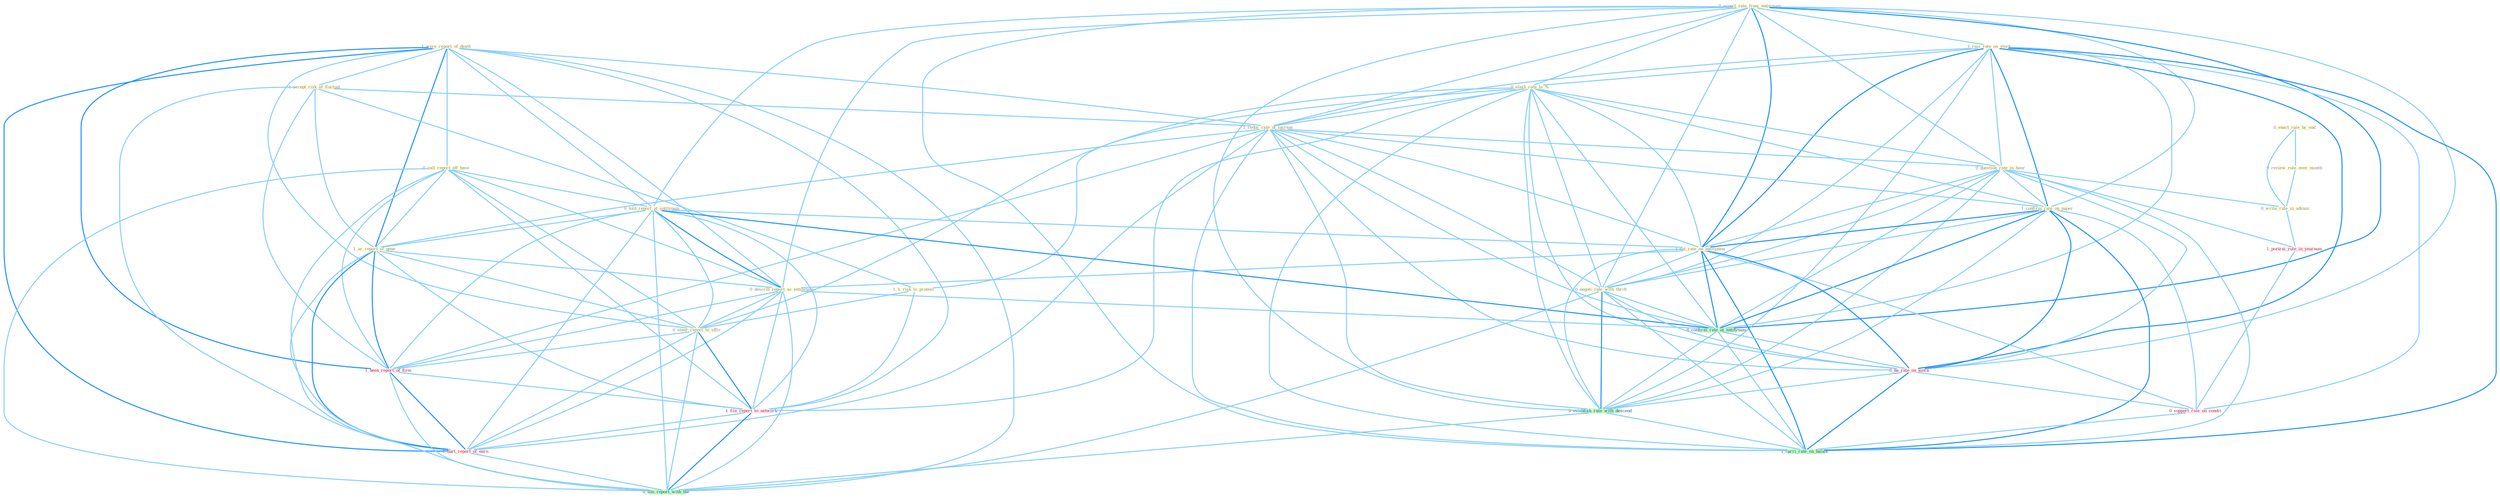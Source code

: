 Graph G{ 
    node
    [shape=polygon,style=filled,width=.5,height=.06,color="#BDFCC9",fixedsize=true,fontsize=4,
    fontcolor="#2f4f4f"];
    {node
    [color="#ffffe0", fontcolor="#8b7d6b"] "1_were_report_of_death " "1_accept_risk_of_fluctuat " "0_expect_rate_from_entitynam " "1_rais_rate_on_stock " "0_slash_rate_to_% " "0_enact_rule_by_end " "1_reduc_rate_of_increas " "0_question_rate_in_hear " "1_'s_risk_to_protest " "0_review_rule_over_month " "1_confirm_rate_on_paper " "0_call_report_off_base " "0_told_report_at_entitynam " "1_ar_report_of_gene " "0_write_rule_in_advanc " "1_cut_rate_on_entitynam " "0_describ_report_as_entitynam " "0_steer_report_to_offic " "0_negoti_rate_with_thrift "}
{node [color="#fff0f5", fontcolor="#b22222"] "1_been_report_of_firm " "1_file_report_to_network " "1_portrai_role_in_yearnum " "0_ha_rate_on_morn " "1_hurt_report_of_earn " "0_support_role_on_condit "}
edge [color="#B0E2FF"];

	"1_were_report_of_death " -- "1_accept_risk_of_fluctuat " [w="1", color="#87cefa" ];
	"1_were_report_of_death " -- "1_reduc_rate_of_increas " [w="1", color="#87cefa" ];
	"1_were_report_of_death " -- "0_call_report_off_base " [w="1", color="#87cefa" ];
	"1_were_report_of_death " -- "0_told_report_at_entitynam " [w="1", color="#87cefa" ];
	"1_were_report_of_death " -- "1_ar_report_of_gene " [w="2", color="#1e90ff" , len=0.8];
	"1_were_report_of_death " -- "0_describ_report_as_entitynam " [w="1", color="#87cefa" ];
	"1_were_report_of_death " -- "0_steer_report_to_offic " [w="1", color="#87cefa" ];
	"1_were_report_of_death " -- "1_been_report_of_firm " [w="2", color="#1e90ff" , len=0.8];
	"1_were_report_of_death " -- "1_file_report_to_network " [w="1", color="#87cefa" ];
	"1_were_report_of_death " -- "1_hurt_report_of_earn " [w="2", color="#1e90ff" , len=0.8];
	"1_were_report_of_death " -- "0_file_report_with_the " [w="1", color="#87cefa" ];
	"1_accept_risk_of_fluctuat " -- "1_reduc_rate_of_increas " [w="1", color="#87cefa" ];
	"1_accept_risk_of_fluctuat " -- "1_'s_risk_to_protest " [w="1", color="#87cefa" ];
	"1_accept_risk_of_fluctuat " -- "1_ar_report_of_gene " [w="1", color="#87cefa" ];
	"1_accept_risk_of_fluctuat " -- "1_been_report_of_firm " [w="1", color="#87cefa" ];
	"1_accept_risk_of_fluctuat " -- "1_hurt_report_of_earn " [w="1", color="#87cefa" ];
	"0_expect_rate_from_entitynam " -- "1_rais_rate_on_stock " [w="1", color="#87cefa" ];
	"0_expect_rate_from_entitynam " -- "0_slash_rate_to_% " [w="1", color="#87cefa" ];
	"0_expect_rate_from_entitynam " -- "1_reduc_rate_of_increas " [w="1", color="#87cefa" ];
	"0_expect_rate_from_entitynam " -- "0_question_rate_in_hear " [w="1", color="#87cefa" ];
	"0_expect_rate_from_entitynam " -- "1_confirm_rate_on_paper " [w="1", color="#87cefa" ];
	"0_expect_rate_from_entitynam " -- "0_told_report_at_entitynam " [w="1", color="#87cefa" ];
	"0_expect_rate_from_entitynam " -- "1_cut_rate_on_entitynam " [w="2", color="#1e90ff" , len=0.8];
	"0_expect_rate_from_entitynam " -- "0_describ_report_as_entitynam " [w="1", color="#87cefa" ];
	"0_expect_rate_from_entitynam " -- "0_negoti_rate_with_thrift " [w="1", color="#87cefa" ];
	"0_expect_rate_from_entitynam " -- "0_confirm_rate_at_entitynam " [w="2", color="#1e90ff" , len=0.8];
	"0_expect_rate_from_entitynam " -- "0_ha_rate_on_morn " [w="1", color="#87cefa" ];
	"0_expect_rate_from_entitynam " -- "0_establish_rate_with_descend " [w="1", color="#87cefa" ];
	"0_expect_rate_from_entitynam " -- "1_carri_rate_on_balanc " [w="1", color="#87cefa" ];
	"1_rais_rate_on_stock " -- "0_slash_rate_to_% " [w="1", color="#87cefa" ];
	"1_rais_rate_on_stock " -- "1_reduc_rate_of_increas " [w="1", color="#87cefa" ];
	"1_rais_rate_on_stock " -- "0_question_rate_in_hear " [w="1", color="#87cefa" ];
	"1_rais_rate_on_stock " -- "1_confirm_rate_on_paper " [w="2", color="#1e90ff" , len=0.8];
	"1_rais_rate_on_stock " -- "1_cut_rate_on_entitynam " [w="2", color="#1e90ff" , len=0.8];
	"1_rais_rate_on_stock " -- "0_negoti_rate_with_thrift " [w="1", color="#87cefa" ];
	"1_rais_rate_on_stock " -- "0_confirm_rate_at_entitynam " [w="1", color="#87cefa" ];
	"1_rais_rate_on_stock " -- "0_ha_rate_on_morn " [w="2", color="#1e90ff" , len=0.8];
	"1_rais_rate_on_stock " -- "0_support_role_on_condit " [w="1", color="#87cefa" ];
	"1_rais_rate_on_stock " -- "0_establish_rate_with_descend " [w="1", color="#87cefa" ];
	"1_rais_rate_on_stock " -- "1_carri_rate_on_balanc " [w="2", color="#1e90ff" , len=0.8];
	"0_slash_rate_to_% " -- "1_reduc_rate_of_increas " [w="1", color="#87cefa" ];
	"0_slash_rate_to_% " -- "0_question_rate_in_hear " [w="1", color="#87cefa" ];
	"0_slash_rate_to_% " -- "1_'s_risk_to_protest " [w="1", color="#87cefa" ];
	"0_slash_rate_to_% " -- "1_confirm_rate_on_paper " [w="1", color="#87cefa" ];
	"0_slash_rate_to_% " -- "1_cut_rate_on_entitynam " [w="1", color="#87cefa" ];
	"0_slash_rate_to_% " -- "0_steer_report_to_offic " [w="1", color="#87cefa" ];
	"0_slash_rate_to_% " -- "0_negoti_rate_with_thrift " [w="1", color="#87cefa" ];
	"0_slash_rate_to_% " -- "0_confirm_rate_at_entitynam " [w="1", color="#87cefa" ];
	"0_slash_rate_to_% " -- "1_file_report_to_network " [w="1", color="#87cefa" ];
	"0_slash_rate_to_% " -- "0_ha_rate_on_morn " [w="1", color="#87cefa" ];
	"0_slash_rate_to_% " -- "0_establish_rate_with_descend " [w="1", color="#87cefa" ];
	"0_slash_rate_to_% " -- "1_carri_rate_on_balanc " [w="1", color="#87cefa" ];
	"0_enact_rule_by_end " -- "0_review_rule_over_month " [w="1", color="#87cefa" ];
	"0_enact_rule_by_end " -- "0_write_rule_in_advanc " [w="1", color="#87cefa" ];
	"1_reduc_rate_of_increas " -- "0_question_rate_in_hear " [w="1", color="#87cefa" ];
	"1_reduc_rate_of_increas " -- "1_confirm_rate_on_paper " [w="1", color="#87cefa" ];
	"1_reduc_rate_of_increas " -- "1_ar_report_of_gene " [w="1", color="#87cefa" ];
	"1_reduc_rate_of_increas " -- "1_cut_rate_on_entitynam " [w="1", color="#87cefa" ];
	"1_reduc_rate_of_increas " -- "0_negoti_rate_with_thrift " [w="1", color="#87cefa" ];
	"1_reduc_rate_of_increas " -- "0_confirm_rate_at_entitynam " [w="1", color="#87cefa" ];
	"1_reduc_rate_of_increas " -- "1_been_report_of_firm " [w="1", color="#87cefa" ];
	"1_reduc_rate_of_increas " -- "0_ha_rate_on_morn " [w="1", color="#87cefa" ];
	"1_reduc_rate_of_increas " -- "1_hurt_report_of_earn " [w="1", color="#87cefa" ];
	"1_reduc_rate_of_increas " -- "0_establish_rate_with_descend " [w="1", color="#87cefa" ];
	"1_reduc_rate_of_increas " -- "1_carri_rate_on_balanc " [w="1", color="#87cefa" ];
	"0_question_rate_in_hear " -- "1_confirm_rate_on_paper " [w="1", color="#87cefa" ];
	"0_question_rate_in_hear " -- "0_write_rule_in_advanc " [w="1", color="#87cefa" ];
	"0_question_rate_in_hear " -- "1_cut_rate_on_entitynam " [w="1", color="#87cefa" ];
	"0_question_rate_in_hear " -- "0_negoti_rate_with_thrift " [w="1", color="#87cefa" ];
	"0_question_rate_in_hear " -- "0_confirm_rate_at_entitynam " [w="1", color="#87cefa" ];
	"0_question_rate_in_hear " -- "1_portrai_role_in_yearnum " [w="1", color="#87cefa" ];
	"0_question_rate_in_hear " -- "0_ha_rate_on_morn " [w="1", color="#87cefa" ];
	"0_question_rate_in_hear " -- "0_establish_rate_with_descend " [w="1", color="#87cefa" ];
	"0_question_rate_in_hear " -- "1_carri_rate_on_balanc " [w="1", color="#87cefa" ];
	"1_'s_risk_to_protest " -- "0_steer_report_to_offic " [w="1", color="#87cefa" ];
	"1_'s_risk_to_protest " -- "1_file_report_to_network " [w="1", color="#87cefa" ];
	"0_review_rule_over_month " -- "0_write_rule_in_advanc " [w="1", color="#87cefa" ];
	"1_confirm_rate_on_paper " -- "1_cut_rate_on_entitynam " [w="2", color="#1e90ff" , len=0.8];
	"1_confirm_rate_on_paper " -- "0_negoti_rate_with_thrift " [w="1", color="#87cefa" ];
	"1_confirm_rate_on_paper " -- "0_confirm_rate_at_entitynam " [w="2", color="#1e90ff" , len=0.8];
	"1_confirm_rate_on_paper " -- "0_ha_rate_on_morn " [w="2", color="#1e90ff" , len=0.8];
	"1_confirm_rate_on_paper " -- "0_support_role_on_condit " [w="1", color="#87cefa" ];
	"1_confirm_rate_on_paper " -- "0_establish_rate_with_descend " [w="1", color="#87cefa" ];
	"1_confirm_rate_on_paper " -- "1_carri_rate_on_balanc " [w="2", color="#1e90ff" , len=0.8];
	"0_call_report_off_base " -- "0_told_report_at_entitynam " [w="1", color="#87cefa" ];
	"0_call_report_off_base " -- "1_ar_report_of_gene " [w="1", color="#87cefa" ];
	"0_call_report_off_base " -- "0_describ_report_as_entitynam " [w="1", color="#87cefa" ];
	"0_call_report_off_base " -- "0_steer_report_to_offic " [w="1", color="#87cefa" ];
	"0_call_report_off_base " -- "1_been_report_of_firm " [w="1", color="#87cefa" ];
	"0_call_report_off_base " -- "1_file_report_to_network " [w="1", color="#87cefa" ];
	"0_call_report_off_base " -- "1_hurt_report_of_earn " [w="1", color="#87cefa" ];
	"0_call_report_off_base " -- "0_file_report_with_the " [w="1", color="#87cefa" ];
	"0_told_report_at_entitynam " -- "1_ar_report_of_gene " [w="1", color="#87cefa" ];
	"0_told_report_at_entitynam " -- "1_cut_rate_on_entitynam " [w="1", color="#87cefa" ];
	"0_told_report_at_entitynam " -- "0_describ_report_as_entitynam " [w="2", color="#1e90ff" , len=0.8];
	"0_told_report_at_entitynam " -- "0_steer_report_to_offic " [w="1", color="#87cefa" ];
	"0_told_report_at_entitynam " -- "0_confirm_rate_at_entitynam " [w="2", color="#1e90ff" , len=0.8];
	"0_told_report_at_entitynam " -- "1_been_report_of_firm " [w="1", color="#87cefa" ];
	"0_told_report_at_entitynam " -- "1_file_report_to_network " [w="1", color="#87cefa" ];
	"0_told_report_at_entitynam " -- "1_hurt_report_of_earn " [w="1", color="#87cefa" ];
	"0_told_report_at_entitynam " -- "0_file_report_with_the " [w="1", color="#87cefa" ];
	"1_ar_report_of_gene " -- "0_describ_report_as_entitynam " [w="1", color="#87cefa" ];
	"1_ar_report_of_gene " -- "0_steer_report_to_offic " [w="1", color="#87cefa" ];
	"1_ar_report_of_gene " -- "1_been_report_of_firm " [w="2", color="#1e90ff" , len=0.8];
	"1_ar_report_of_gene " -- "1_file_report_to_network " [w="1", color="#87cefa" ];
	"1_ar_report_of_gene " -- "1_hurt_report_of_earn " [w="2", color="#1e90ff" , len=0.8];
	"1_ar_report_of_gene " -- "0_file_report_with_the " [w="1", color="#87cefa" ];
	"0_write_rule_in_advanc " -- "1_portrai_role_in_yearnum " [w="1", color="#87cefa" ];
	"1_cut_rate_on_entitynam " -- "0_describ_report_as_entitynam " [w="1", color="#87cefa" ];
	"1_cut_rate_on_entitynam " -- "0_negoti_rate_with_thrift " [w="1", color="#87cefa" ];
	"1_cut_rate_on_entitynam " -- "0_confirm_rate_at_entitynam " [w="2", color="#1e90ff" , len=0.8];
	"1_cut_rate_on_entitynam " -- "0_ha_rate_on_morn " [w="2", color="#1e90ff" , len=0.8];
	"1_cut_rate_on_entitynam " -- "0_support_role_on_condit " [w="1", color="#87cefa" ];
	"1_cut_rate_on_entitynam " -- "0_establish_rate_with_descend " [w="1", color="#87cefa" ];
	"1_cut_rate_on_entitynam " -- "1_carri_rate_on_balanc " [w="2", color="#1e90ff" , len=0.8];
	"0_describ_report_as_entitynam " -- "0_steer_report_to_offic " [w="1", color="#87cefa" ];
	"0_describ_report_as_entitynam " -- "0_confirm_rate_at_entitynam " [w="1", color="#87cefa" ];
	"0_describ_report_as_entitynam " -- "1_been_report_of_firm " [w="1", color="#87cefa" ];
	"0_describ_report_as_entitynam " -- "1_file_report_to_network " [w="1", color="#87cefa" ];
	"0_describ_report_as_entitynam " -- "1_hurt_report_of_earn " [w="1", color="#87cefa" ];
	"0_describ_report_as_entitynam " -- "0_file_report_with_the " [w="1", color="#87cefa" ];
	"0_steer_report_to_offic " -- "1_been_report_of_firm " [w="1", color="#87cefa" ];
	"0_steer_report_to_offic " -- "1_file_report_to_network " [w="2", color="#1e90ff" , len=0.8];
	"0_steer_report_to_offic " -- "1_hurt_report_of_earn " [w="1", color="#87cefa" ];
	"0_steer_report_to_offic " -- "0_file_report_with_the " [w="1", color="#87cefa" ];
	"0_negoti_rate_with_thrift " -- "0_confirm_rate_at_entitynam " [w="1", color="#87cefa" ];
	"0_negoti_rate_with_thrift " -- "0_ha_rate_on_morn " [w="1", color="#87cefa" ];
	"0_negoti_rate_with_thrift " -- "0_establish_rate_with_descend " [w="2", color="#1e90ff" , len=0.8];
	"0_negoti_rate_with_thrift " -- "1_carri_rate_on_balanc " [w="1", color="#87cefa" ];
	"0_negoti_rate_with_thrift " -- "0_file_report_with_the " [w="1", color="#87cefa" ];
	"0_confirm_rate_at_entitynam " -- "0_ha_rate_on_morn " [w="1", color="#87cefa" ];
	"0_confirm_rate_at_entitynam " -- "0_establish_rate_with_descend " [w="1", color="#87cefa" ];
	"0_confirm_rate_at_entitynam " -- "1_carri_rate_on_balanc " [w="1", color="#87cefa" ];
	"1_been_report_of_firm " -- "1_file_report_to_network " [w="1", color="#87cefa" ];
	"1_been_report_of_firm " -- "1_hurt_report_of_earn " [w="2", color="#1e90ff" , len=0.8];
	"1_been_report_of_firm " -- "0_file_report_with_the " [w="1", color="#87cefa" ];
	"1_file_report_to_network " -- "1_hurt_report_of_earn " [w="1", color="#87cefa" ];
	"1_file_report_to_network " -- "0_file_report_with_the " [w="2", color="#1e90ff" , len=0.8];
	"1_portrai_role_in_yearnum " -- "0_support_role_on_condit " [w="1", color="#87cefa" ];
	"0_ha_rate_on_morn " -- "0_support_role_on_condit " [w="1", color="#87cefa" ];
	"0_ha_rate_on_morn " -- "0_establish_rate_with_descend " [w="1", color="#87cefa" ];
	"0_ha_rate_on_morn " -- "1_carri_rate_on_balanc " [w="2", color="#1e90ff" , len=0.8];
	"1_hurt_report_of_earn " -- "0_file_report_with_the " [w="1", color="#87cefa" ];
	"0_support_role_on_condit " -- "1_carri_rate_on_balanc " [w="1", color="#87cefa" ];
	"0_establish_rate_with_descend " -- "1_carri_rate_on_balanc " [w="1", color="#87cefa" ];
	"0_establish_rate_with_descend " -- "0_file_report_with_the " [w="1", color="#87cefa" ];
}